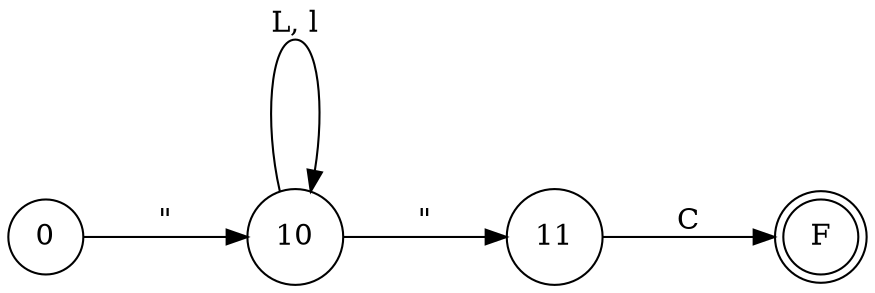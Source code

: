 digraph DFA {
    // Layout más libre y cuadrado
    splines = true;
    overlap = false;
    nodesep = 1;
    ranksep = 1;
    rankdir = LR;
    
    // Estados normales.
    node [shape = circle;];
    
    // Estado de aceptación.
    F [shape = doublecircle;];
    
    0 -> 10 [label = "\"";];
    10 -> 10 [label = "L, l";];
    10 -> 11 [label = "\"";];
    11 -> F [label = "C";];
}